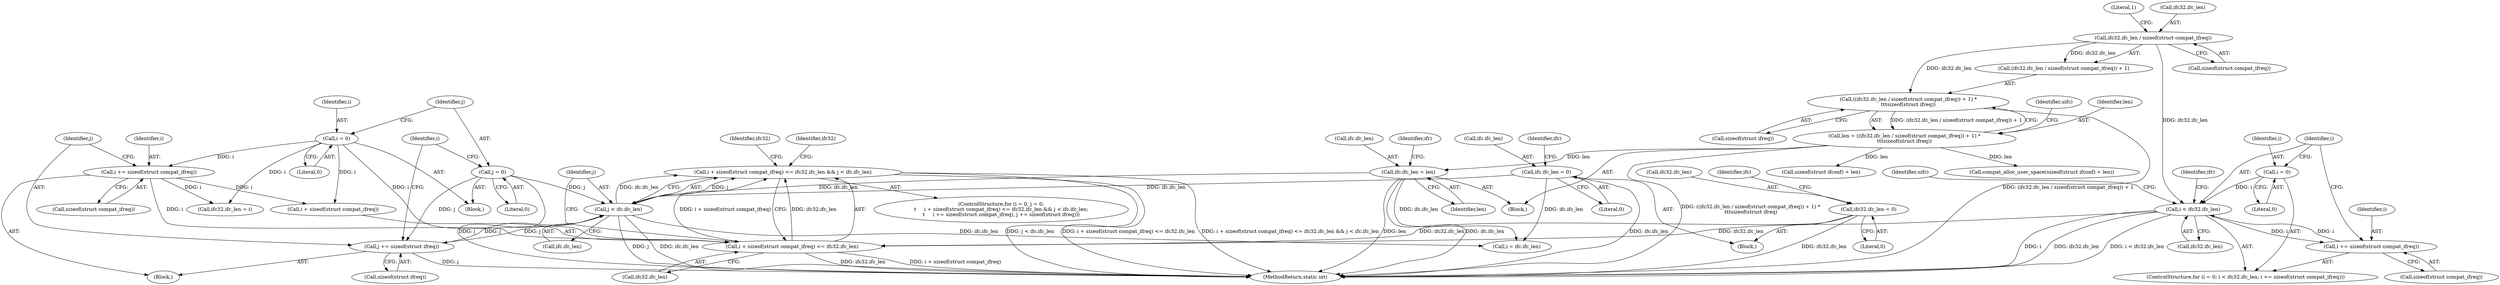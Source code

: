 digraph "0_linux_43da5f2e0d0c69ded3d51907d9552310a6b545e8@API" {
"1000277" [label="(Call,i + sizeof(struct compat_ifreq) <= ifc32.ifc_len && j < ifc.ifc_len)"];
"1000278" [label="(Call,i + sizeof(struct compat_ifreq) <= ifc32.ifc_len)"];
"1000292" [label="(Call,i += sizeof(struct compat_ifreq))"];
"1000271" [label="(Call,i = 0)"];
"1000205" [label="(Call,i < ifc32.ifc_len)"];
"1000202" [label="(Call,i = 0)"];
"1000210" [label="(Call,i += sizeof(struct compat_ifreq))"];
"1000163" [label="(Call,ifc32.ifc_len / sizeof(struct compat_ifreq))"];
"1000136" [label="(Call,ifc32.ifc_len = 0)"];
"1000286" [label="(Call,j < ifc.ifc_len)"];
"1000274" [label="(Call,j = 0)"];
"1000296" [label="(Call,j += sizeof(struct ifreq))"];
"1000141" [label="(Call,ifc.ifc_len = 0)"];
"1000179" [label="(Call,ifc.ifc_len = len)"];
"1000159" [label="(Call,len = ((ifc32.ifc_len / sizeof(struct compat_ifreq)) + 1) *\n\t\t\tsizeof(struct ifreq))"];
"1000161" [label="(Call,((ifc32.ifc_len / sizeof(struct compat_ifreq)) + 1) *\n\t\t\tsizeof(struct ifreq))"];
"1000136" [label="(Call,ifc32.ifc_len = 0)"];
"1000203" [label="(Identifier,i)"];
"1000183" [label="(Identifier,len)"];
"1000275" [label="(Identifier,j)"];
"1000169" [label="(Literal,1)"];
"1000174" [label="(Call,compat_alloc_user_space(sizeof(struct ifconf) + len))"];
"1000142" [label="(Call,ifc.ifc_len)"];
"1000292" [label="(Call,i += sizeof(struct compat_ifreq))"];
"1000283" [label="(Call,ifc32.ifc_len)"];
"1000270" [label="(Block,)"];
"1000296" [label="(Call,j += sizeof(struct ifreq))"];
"1000167" [label="(Call,sizeof(struct compat_ifreq))"];
"1000342" [label="(Call,ifc32.ifc_len = i)"];
"1000205" [label="(Call,i < ifc32.ifc_len)"];
"1000173" [label="(Identifier,uifc)"];
"1000298" [label="(Call,sizeof(struct ifreq))"];
"1000210" [label="(Call,i += sizeof(struct compat_ifreq))"];
"1000278" [label="(Call,i + sizeof(struct compat_ifreq) <= ifc32.ifc_len)"];
"1000206" [label="(Identifier,i)"];
"1000145" [label="(Literal,0)"];
"1000291" [label="(Block,)"];
"1000202" [label="(Call,i = 0)"];
"1000157" [label="(Block,)"];
"1000207" [label="(Call,ifc32.ifc_len)"];
"1000137" [label="(Call,ifc32.ifc_len)"];
"1000161" [label="(Call,((ifc32.ifc_len / sizeof(struct compat_ifreq)) + 1) *\n\t\t\tsizeof(struct ifreq))"];
"1000180" [label="(Call,ifc.ifc_len)"];
"1000359" [label="(MethodReturn,static int)"];
"1000204" [label="(Literal,0)"];
"1000164" [label="(Call,ifc32.ifc_len)"];
"1000148" [label="(Identifier,ifc)"];
"1000159" [label="(Call,len = ((ifc32.ifc_len / sizeof(struct compat_ifreq)) + 1) *\n\t\t\tsizeof(struct ifreq))"];
"1000162" [label="(Call,(ifc32.ifc_len / sizeof(struct compat_ifreq)) + 1)"];
"1000297" [label="(Identifier,j)"];
"1000277" [label="(Call,i + sizeof(struct compat_ifreq) <= ifc32.ifc_len && j < ifc.ifc_len)"];
"1000287" [label="(Identifier,j)"];
"1000143" [label="(Identifier,ifc)"];
"1000185" [label="(Identifier,ifr)"];
"1000280" [label="(Identifier,i)"];
"1000160" [label="(Identifier,len)"];
"1000201" [label="(ControlStructure,for (i = 0; i < ifc32.ifc_len; i += sizeof(struct compat_ifreq)))"];
"1000279" [label="(Call,i + sizeof(struct compat_ifreq))"];
"1000135" [label="(Block,)"];
"1000294" [label="(Call,sizeof(struct compat_ifreq))"];
"1000274" [label="(Call,j = 0)"];
"1000179" [label="(Call,ifc.ifc_len = len)"];
"1000273" [label="(Literal,0)"];
"1000163" [label="(Call,ifc32.ifc_len / sizeof(struct compat_ifreq))"];
"1000293" [label="(Identifier,i)"];
"1000288" [label="(Call,ifc.ifc_len)"];
"1000230" [label="(Identifier,uifc)"];
"1000212" [label="(Call,sizeof(struct compat_ifreq))"];
"1000170" [label="(Call,sizeof(struct ifreq))"];
"1000217" [label="(Identifier,ifr)"];
"1000271" [label="(Call,i = 0)"];
"1000211" [label="(Identifier,i)"];
"1000303" [label="(Identifier,ifr32)"];
"1000272" [label="(Identifier,i)"];
"1000140" [label="(Literal,0)"];
"1000269" [label="(ControlStructure,for (i = 0, j = 0;\n\t     i + sizeof(struct compat_ifreq) <= ifc32.ifc_len && j < ifc.ifc_len;\n\t     i += sizeof(struct compat_ifreq), j += sizeof(struct ifreq)))"];
"1000317" [label="(Identifier,ifc32)"];
"1000321" [label="(Call,i = ifc.ifc_len)"];
"1000276" [label="(Literal,0)"];
"1000141" [label="(Call,ifc.ifc_len = 0)"];
"1000175" [label="(Call,sizeof(struct ifconf) + len)"];
"1000286" [label="(Call,j < ifc.ifc_len)"];
"1000277" -> "1000269"  [label="AST: "];
"1000277" -> "1000278"  [label="CFG: "];
"1000277" -> "1000286"  [label="CFG: "];
"1000278" -> "1000277"  [label="AST: "];
"1000286" -> "1000277"  [label="AST: "];
"1000303" -> "1000277"  [label="CFG: "];
"1000317" -> "1000277"  [label="CFG: "];
"1000277" -> "1000359"  [label="DDG: j < ifc.ifc_len"];
"1000277" -> "1000359"  [label="DDG: i + sizeof(struct compat_ifreq) <= ifc32.ifc_len"];
"1000277" -> "1000359"  [label="DDG: i + sizeof(struct compat_ifreq) <= ifc32.ifc_len && j < ifc.ifc_len"];
"1000278" -> "1000277"  [label="DDG: i + sizeof(struct compat_ifreq)"];
"1000278" -> "1000277"  [label="DDG: ifc32.ifc_len"];
"1000286" -> "1000277"  [label="DDG: j"];
"1000286" -> "1000277"  [label="DDG: ifc.ifc_len"];
"1000278" -> "1000283"  [label="CFG: "];
"1000279" -> "1000278"  [label="AST: "];
"1000283" -> "1000278"  [label="AST: "];
"1000287" -> "1000278"  [label="CFG: "];
"1000278" -> "1000359"  [label="DDG: ifc32.ifc_len"];
"1000278" -> "1000359"  [label="DDG: i + sizeof(struct compat_ifreq)"];
"1000292" -> "1000278"  [label="DDG: i"];
"1000271" -> "1000278"  [label="DDG: i"];
"1000205" -> "1000278"  [label="DDG: ifc32.ifc_len"];
"1000136" -> "1000278"  [label="DDG: ifc32.ifc_len"];
"1000292" -> "1000291"  [label="AST: "];
"1000292" -> "1000294"  [label="CFG: "];
"1000293" -> "1000292"  [label="AST: "];
"1000294" -> "1000292"  [label="AST: "];
"1000297" -> "1000292"  [label="CFG: "];
"1000292" -> "1000279"  [label="DDG: i"];
"1000271" -> "1000292"  [label="DDG: i"];
"1000292" -> "1000342"  [label="DDG: i"];
"1000271" -> "1000270"  [label="AST: "];
"1000271" -> "1000273"  [label="CFG: "];
"1000272" -> "1000271"  [label="AST: "];
"1000273" -> "1000271"  [label="AST: "];
"1000275" -> "1000271"  [label="CFG: "];
"1000271" -> "1000279"  [label="DDG: i"];
"1000271" -> "1000342"  [label="DDG: i"];
"1000205" -> "1000201"  [label="AST: "];
"1000205" -> "1000207"  [label="CFG: "];
"1000206" -> "1000205"  [label="AST: "];
"1000207" -> "1000205"  [label="AST: "];
"1000217" -> "1000205"  [label="CFG: "];
"1000230" -> "1000205"  [label="CFG: "];
"1000205" -> "1000359"  [label="DDG: i"];
"1000205" -> "1000359"  [label="DDG: ifc32.ifc_len"];
"1000205" -> "1000359"  [label="DDG: i < ifc32.ifc_len"];
"1000202" -> "1000205"  [label="DDG: i"];
"1000210" -> "1000205"  [label="DDG: i"];
"1000163" -> "1000205"  [label="DDG: ifc32.ifc_len"];
"1000205" -> "1000210"  [label="DDG: i"];
"1000202" -> "1000201"  [label="AST: "];
"1000202" -> "1000204"  [label="CFG: "];
"1000203" -> "1000202"  [label="AST: "];
"1000204" -> "1000202"  [label="AST: "];
"1000206" -> "1000202"  [label="CFG: "];
"1000210" -> "1000201"  [label="AST: "];
"1000210" -> "1000212"  [label="CFG: "];
"1000211" -> "1000210"  [label="AST: "];
"1000212" -> "1000210"  [label="AST: "];
"1000206" -> "1000210"  [label="CFG: "];
"1000163" -> "1000162"  [label="AST: "];
"1000163" -> "1000167"  [label="CFG: "];
"1000164" -> "1000163"  [label="AST: "];
"1000167" -> "1000163"  [label="AST: "];
"1000169" -> "1000163"  [label="CFG: "];
"1000163" -> "1000161"  [label="DDG: ifc32.ifc_len"];
"1000163" -> "1000162"  [label="DDG: ifc32.ifc_len"];
"1000136" -> "1000135"  [label="AST: "];
"1000136" -> "1000140"  [label="CFG: "];
"1000137" -> "1000136"  [label="AST: "];
"1000140" -> "1000136"  [label="AST: "];
"1000143" -> "1000136"  [label="CFG: "];
"1000136" -> "1000359"  [label="DDG: ifc32.ifc_len"];
"1000286" -> "1000288"  [label="CFG: "];
"1000287" -> "1000286"  [label="AST: "];
"1000288" -> "1000286"  [label="AST: "];
"1000286" -> "1000359"  [label="DDG: j"];
"1000286" -> "1000359"  [label="DDG: ifc.ifc_len"];
"1000274" -> "1000286"  [label="DDG: j"];
"1000296" -> "1000286"  [label="DDG: j"];
"1000141" -> "1000286"  [label="DDG: ifc.ifc_len"];
"1000179" -> "1000286"  [label="DDG: ifc.ifc_len"];
"1000286" -> "1000296"  [label="DDG: j"];
"1000286" -> "1000321"  [label="DDG: ifc.ifc_len"];
"1000274" -> "1000270"  [label="AST: "];
"1000274" -> "1000276"  [label="CFG: "];
"1000275" -> "1000274"  [label="AST: "];
"1000276" -> "1000274"  [label="AST: "];
"1000280" -> "1000274"  [label="CFG: "];
"1000274" -> "1000359"  [label="DDG: j"];
"1000274" -> "1000296"  [label="DDG: j"];
"1000296" -> "1000291"  [label="AST: "];
"1000296" -> "1000298"  [label="CFG: "];
"1000297" -> "1000296"  [label="AST: "];
"1000298" -> "1000296"  [label="AST: "];
"1000280" -> "1000296"  [label="CFG: "];
"1000296" -> "1000359"  [label="DDG: j"];
"1000141" -> "1000135"  [label="AST: "];
"1000141" -> "1000145"  [label="CFG: "];
"1000142" -> "1000141"  [label="AST: "];
"1000145" -> "1000141"  [label="AST: "];
"1000148" -> "1000141"  [label="CFG: "];
"1000141" -> "1000359"  [label="DDG: ifc.ifc_len"];
"1000141" -> "1000321"  [label="DDG: ifc.ifc_len"];
"1000179" -> "1000157"  [label="AST: "];
"1000179" -> "1000183"  [label="CFG: "];
"1000180" -> "1000179"  [label="AST: "];
"1000183" -> "1000179"  [label="AST: "];
"1000185" -> "1000179"  [label="CFG: "];
"1000179" -> "1000359"  [label="DDG: ifc.ifc_len"];
"1000179" -> "1000359"  [label="DDG: len"];
"1000159" -> "1000179"  [label="DDG: len"];
"1000179" -> "1000321"  [label="DDG: ifc.ifc_len"];
"1000159" -> "1000157"  [label="AST: "];
"1000159" -> "1000161"  [label="CFG: "];
"1000160" -> "1000159"  [label="AST: "];
"1000161" -> "1000159"  [label="AST: "];
"1000173" -> "1000159"  [label="CFG: "];
"1000159" -> "1000359"  [label="DDG: ((ifc32.ifc_len / sizeof(struct compat_ifreq)) + 1) *\n\t\t\tsizeof(struct ifreq)"];
"1000161" -> "1000159"  [label="DDG: (ifc32.ifc_len / sizeof(struct compat_ifreq)) + 1"];
"1000159" -> "1000174"  [label="DDG: len"];
"1000159" -> "1000175"  [label="DDG: len"];
"1000161" -> "1000170"  [label="CFG: "];
"1000162" -> "1000161"  [label="AST: "];
"1000170" -> "1000161"  [label="AST: "];
"1000161" -> "1000359"  [label="DDG: (ifc32.ifc_len / sizeof(struct compat_ifreq)) + 1"];
}
